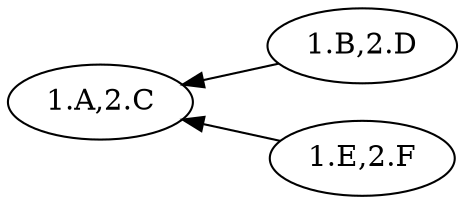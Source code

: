 digraph {

rankdir = RL

"1.B,2.D" -> "1.A,2.C" [style=filled, color=black];
"1.E,2.F" -> "1.A,2.C" [style=filled, color=black];
}
